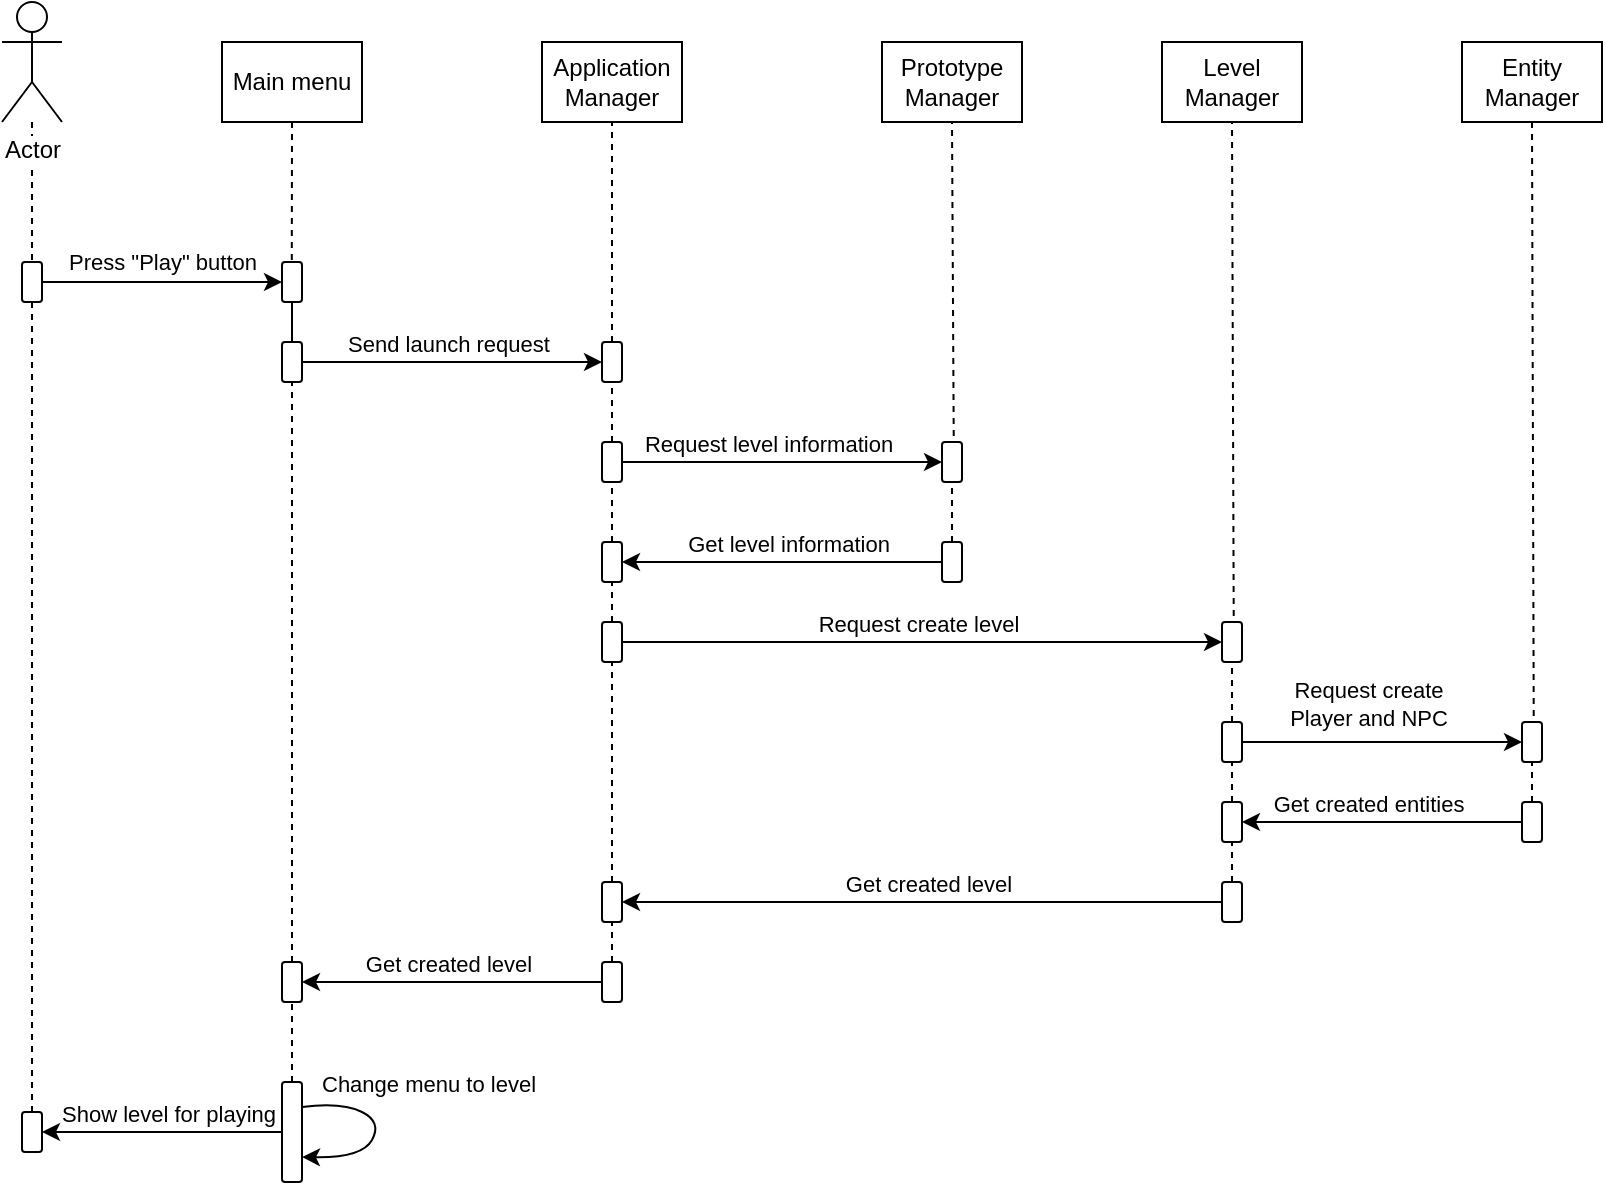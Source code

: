 <mxfile version="13.1.11" type="device"><diagram id="T6503_dmNeetgl2LoNxS" name="Page-1"><mxGraphModel dx="1185" dy="688" grid="1" gridSize="10" guides="1" tooltips="1" connect="1" arrows="1" fold="1" page="1" pageScale="1" pageWidth="850" pageHeight="1100" math="0" shadow="0"><root><mxCell id="0"/><mxCell id="1" parent="0"/><mxCell id="adzDqHzxtrocuKzsu6gq-11" style="edgeStyle=orthogonalEdgeStyle;rounded=0;orthogonalLoop=1;jettySize=auto;html=1;entryX=0;entryY=0.5;entryDx=0;entryDy=0;exitX=1;exitY=0.5;exitDx=0;exitDy=0;" edge="1" parent="1" source="adzDqHzxtrocuKzsu6gq-78" target="adzDqHzxtrocuKzsu6gq-10"><mxGeometry relative="1" as="geometry"><mxPoint x="250" y="270" as="targetPoint"/><mxPoint x="140" y="280" as="sourcePoint"/></mxGeometry></mxCell><mxCell id="adzDqHzxtrocuKzsu6gq-12" value="Press &quot;Play&quot; button" style="edgeLabel;html=1;align=center;verticalAlign=middle;resizable=0;points=[];" vertex="1" connectable="0" parent="adzDqHzxtrocuKzsu6gq-11"><mxGeometry x="0.282" y="1" relative="1" as="geometry"><mxPoint x="-17.14" y="-9" as="offset"/></mxGeometry></mxCell><mxCell id="adzDqHzxtrocuKzsu6gq-10" value="" style="rounded=1;whiteSpace=wrap;html=1;" vertex="1" parent="1"><mxGeometry x="250" y="270" width="10" height="20" as="geometry"/></mxCell><mxCell id="adzDqHzxtrocuKzsu6gq-14" value="Main menu" style="rounded=0;whiteSpace=wrap;html=1;" vertex="1" parent="1"><mxGeometry x="220" y="160" width="70" height="40" as="geometry"/></mxCell><mxCell id="adzDqHzxtrocuKzsu6gq-16" value="" style="endArrow=none;dashed=1;html=1;entryX=0.5;entryY=1;entryDx=0;entryDy=0;exitX=0.49;exitY=-0.05;exitDx=0;exitDy=0;exitPerimeter=0;" edge="1" parent="1" source="adzDqHzxtrocuKzsu6gq-10" target="adzDqHzxtrocuKzsu6gq-14"><mxGeometry width="50" height="50" relative="1" as="geometry"><mxPoint x="320" y="370" as="sourcePoint"/><mxPoint x="370" y="320" as="targetPoint"/></mxGeometry></mxCell><mxCell id="adzDqHzxtrocuKzsu6gq-17" value="" style="rounded=1;whiteSpace=wrap;html=1;" vertex="1" parent="1"><mxGeometry x="250" y="310" width="10" height="20" as="geometry"/></mxCell><mxCell id="adzDqHzxtrocuKzsu6gq-18" value="" style="endArrow=none;html=1;entryX=0.5;entryY=1;entryDx=0;entryDy=0;exitX=0.5;exitY=0;exitDx=0;exitDy=0;" edge="1" parent="1" source="adzDqHzxtrocuKzsu6gq-17" target="adzDqHzxtrocuKzsu6gq-10"><mxGeometry width="50" height="50" relative="1" as="geometry"><mxPoint x="320" y="370" as="sourcePoint"/><mxPoint x="370" y="320" as="targetPoint"/></mxGeometry></mxCell><mxCell id="adzDqHzxtrocuKzsu6gq-19" value="" style="rounded=1;whiteSpace=wrap;html=1;" vertex="1" parent="1"><mxGeometry x="410" y="310" width="10" height="20" as="geometry"/></mxCell><mxCell id="adzDqHzxtrocuKzsu6gq-20" value="" style="endArrow=classic;html=1;exitX=1;exitY=0.5;exitDx=0;exitDy=0;entryX=0;entryY=0.5;entryDx=0;entryDy=0;" edge="1" parent="1" source="adzDqHzxtrocuKzsu6gq-17" target="adzDqHzxtrocuKzsu6gq-19"><mxGeometry width="50" height="50" relative="1" as="geometry"><mxPoint x="320" y="370" as="sourcePoint"/><mxPoint x="350" y="320" as="targetPoint"/></mxGeometry></mxCell><mxCell id="adzDqHzxtrocuKzsu6gq-23" value="Send launch request " style="edgeLabel;html=1;align=center;verticalAlign=middle;resizable=0;points=[];" vertex="1" connectable="0" parent="1"><mxGeometry x="350.003" y="320" as="geometry"><mxPoint x="-17.14" y="-9" as="offset"/></mxGeometry></mxCell><mxCell id="adzDqHzxtrocuKzsu6gq-24" value="Application Manager" style="rounded=0;whiteSpace=wrap;html=1;" vertex="1" parent="1"><mxGeometry x="380" y="160" width="70" height="40" as="geometry"/></mxCell><mxCell id="adzDqHzxtrocuKzsu6gq-25" value="" style="endArrow=none;dashed=1;html=1;entryX=0.5;entryY=1;entryDx=0;entryDy=0;exitX=0.5;exitY=0;exitDx=0;exitDy=0;" edge="1" parent="1" source="adzDqHzxtrocuKzsu6gq-19" target="adzDqHzxtrocuKzsu6gq-24"><mxGeometry width="50" height="50" relative="1" as="geometry"><mxPoint x="264.9" y="279" as="sourcePoint"/><mxPoint x="265" y="210" as="targetPoint"/></mxGeometry></mxCell><mxCell id="adzDqHzxtrocuKzsu6gq-26" value="Prototype Manager" style="rounded=0;whiteSpace=wrap;html=1;" vertex="1" parent="1"><mxGeometry x="550" y="160" width="70" height="40" as="geometry"/></mxCell><mxCell id="adzDqHzxtrocuKzsu6gq-27" value="" style="rounded=1;whiteSpace=wrap;html=1;" vertex="1" parent="1"><mxGeometry x="410" y="360" width="10" height="20" as="geometry"/></mxCell><mxCell id="adzDqHzxtrocuKzsu6gq-28" value="" style="rounded=1;whiteSpace=wrap;html=1;" vertex="1" parent="1"><mxGeometry x="580" y="360" width="10" height="20" as="geometry"/></mxCell><mxCell id="adzDqHzxtrocuKzsu6gq-29" value="Request level information" style="edgeLabel;html=1;align=center;verticalAlign=middle;resizable=0;points=[];" vertex="1" connectable="0" parent="1"><mxGeometry x="510.003" y="370" as="geometry"><mxPoint x="-17.14" y="-9" as="offset"/></mxGeometry></mxCell><mxCell id="adzDqHzxtrocuKzsu6gq-30" value="" style="endArrow=none;dashed=1;html=1;entryX=0.5;entryY=1;entryDx=0;entryDy=0;exitX=0.586;exitY=-0.15;exitDx=0;exitDy=0;exitPerimeter=0;" edge="1" parent="1" source="adzDqHzxtrocuKzsu6gq-28" target="adzDqHzxtrocuKzsu6gq-26"><mxGeometry width="50" height="50" relative="1" as="geometry"><mxPoint x="425" y="320" as="sourcePoint"/><mxPoint x="425" y="210" as="targetPoint"/></mxGeometry></mxCell><mxCell id="adzDqHzxtrocuKzsu6gq-32" value="" style="endArrow=classic;html=1;entryX=0;entryY=0.5;entryDx=0;entryDy=0;exitX=1;exitY=0.5;exitDx=0;exitDy=0;" edge="1" parent="1" source="adzDqHzxtrocuKzsu6gq-27" target="adzDqHzxtrocuKzsu6gq-28"><mxGeometry width="50" height="50" relative="1" as="geometry"><mxPoint x="320" y="360" as="sourcePoint"/><mxPoint x="370" y="310" as="targetPoint"/></mxGeometry></mxCell><mxCell id="adzDqHzxtrocuKzsu6gq-33" value="" style="endArrow=none;dashed=1;html=1;entryX=0.5;entryY=1;entryDx=0;entryDy=0;exitX=0.5;exitY=0;exitDx=0;exitDy=0;" edge="1" parent="1" source="adzDqHzxtrocuKzsu6gq-27" target="adzDqHzxtrocuKzsu6gq-19"><mxGeometry width="50" height="50" relative="1" as="geometry"><mxPoint x="320" y="360" as="sourcePoint"/><mxPoint x="370" y="310" as="targetPoint"/></mxGeometry></mxCell><mxCell id="adzDqHzxtrocuKzsu6gq-34" value="" style="rounded=1;whiteSpace=wrap;html=1;" vertex="1" parent="1"><mxGeometry x="410" y="410" width="10" height="20" as="geometry"/></mxCell><mxCell id="adzDqHzxtrocuKzsu6gq-35" value="" style="rounded=1;whiteSpace=wrap;html=1;" vertex="1" parent="1"><mxGeometry x="580" y="410" width="10" height="20" as="geometry"/></mxCell><mxCell id="adzDqHzxtrocuKzsu6gq-36" value="" style="endArrow=classic;html=1;entryX=1;entryY=0.5;entryDx=0;entryDy=0;exitX=0;exitY=0.5;exitDx=0;exitDy=0;" edge="1" parent="1" source="adzDqHzxtrocuKzsu6gq-35" target="adzDqHzxtrocuKzsu6gq-34"><mxGeometry width="50" height="50" relative="1" as="geometry"><mxPoint x="430" y="380" as="sourcePoint"/><mxPoint x="590" y="380" as="targetPoint"/></mxGeometry></mxCell><mxCell id="adzDqHzxtrocuKzsu6gq-37" value="" style="endArrow=none;dashed=1;html=1;entryX=0.5;entryY=1;entryDx=0;entryDy=0;exitX=0.5;exitY=0;exitDx=0;exitDy=0;" edge="1" parent="1" source="adzDqHzxtrocuKzsu6gq-34" target="adzDqHzxtrocuKzsu6gq-27"><mxGeometry width="50" height="50" relative="1" as="geometry"><mxPoint x="320" y="410" as="sourcePoint"/><mxPoint x="370" y="360" as="targetPoint"/></mxGeometry></mxCell><mxCell id="adzDqHzxtrocuKzsu6gq-39" value="" style="endArrow=none;dashed=1;html=1;entryX=0.5;entryY=1;entryDx=0;entryDy=0;exitX=0.5;exitY=0;exitDx=0;exitDy=0;" edge="1" parent="1" source="adzDqHzxtrocuKzsu6gq-35" target="adzDqHzxtrocuKzsu6gq-28"><mxGeometry width="50" height="50" relative="1" as="geometry"><mxPoint x="425" y="370" as="sourcePoint"/><mxPoint x="425" y="340" as="targetPoint"/></mxGeometry></mxCell><mxCell id="adzDqHzxtrocuKzsu6gq-40" value="Get level information" style="edgeLabel;html=1;align=center;verticalAlign=middle;resizable=0;points=[];" vertex="1" connectable="0" parent="1"><mxGeometry x="520.003" y="420" as="geometry"><mxPoint x="-17.14" y="-9" as="offset"/></mxGeometry></mxCell><mxCell id="adzDqHzxtrocuKzsu6gq-41" value="Level Manager" style="rounded=0;whiteSpace=wrap;html=1;" vertex="1" parent="1"><mxGeometry x="690" y="160" width="70" height="40" as="geometry"/></mxCell><mxCell id="adzDqHzxtrocuKzsu6gq-42" value="" style="rounded=1;whiteSpace=wrap;html=1;" vertex="1" parent="1"><mxGeometry x="720" y="450" width="10" height="20" as="geometry"/></mxCell><mxCell id="adzDqHzxtrocuKzsu6gq-43" value="" style="endArrow=none;dashed=1;html=1;entryX=0.5;entryY=1;entryDx=0;entryDy=0;exitX=0.586;exitY=-0.15;exitDx=0;exitDy=0;exitPerimeter=0;" edge="1" parent="1" source="adzDqHzxtrocuKzsu6gq-42" target="adzDqHzxtrocuKzsu6gq-41"><mxGeometry width="50" height="50" relative="1" as="geometry"><mxPoint x="565" y="320" as="sourcePoint"/><mxPoint x="565" y="210" as="targetPoint"/></mxGeometry></mxCell><mxCell id="adzDqHzxtrocuKzsu6gq-44" value="" style="rounded=1;whiteSpace=wrap;html=1;" vertex="1" parent="1"><mxGeometry x="720" y="500" width="10" height="20" as="geometry"/></mxCell><mxCell id="adzDqHzxtrocuKzsu6gq-45" value="" style="endArrow=none;dashed=1;html=1;entryX=0.5;entryY=1;entryDx=0;entryDy=0;exitX=0.5;exitY=0;exitDx=0;exitDy=0;" edge="1" parent="1" source="adzDqHzxtrocuKzsu6gq-44" target="adzDqHzxtrocuKzsu6gq-42"><mxGeometry width="50" height="50" relative="1" as="geometry"><mxPoint x="565" y="460" as="sourcePoint"/><mxPoint x="565" y="430" as="targetPoint"/></mxGeometry></mxCell><mxCell id="adzDqHzxtrocuKzsu6gq-46" value="" style="rounded=1;whiteSpace=wrap;html=1;" vertex="1" parent="1"><mxGeometry x="410" y="450" width="10" height="20" as="geometry"/></mxCell><mxCell id="adzDqHzxtrocuKzsu6gq-47" value="" style="rounded=1;whiteSpace=wrap;html=1;" vertex="1" parent="1"><mxGeometry x="410" y="620" width="10" height="20" as="geometry"/></mxCell><mxCell id="adzDqHzxtrocuKzsu6gq-48" value="" style="endArrow=none;dashed=1;html=1;entryX=0.5;entryY=1;entryDx=0;entryDy=0;exitX=0.5;exitY=0;exitDx=0;exitDy=0;" edge="1" parent="1" source="adzDqHzxtrocuKzsu6gq-64" target="adzDqHzxtrocuKzsu6gq-46"><mxGeometry width="50" height="50" relative="1" as="geometry"><mxPoint x="320" y="500" as="sourcePoint"/><mxPoint x="370" y="450" as="targetPoint"/></mxGeometry></mxCell><mxCell id="adzDqHzxtrocuKzsu6gq-49" value="" style="endArrow=none;dashed=1;html=1;entryX=0.5;entryY=1;entryDx=0;entryDy=0;exitX=0.5;exitY=0;exitDx=0;exitDy=0;" edge="1" parent="1" source="adzDqHzxtrocuKzsu6gq-46" target="adzDqHzxtrocuKzsu6gq-34"><mxGeometry width="50" height="50" relative="1" as="geometry"><mxPoint x="425" y="420" as="sourcePoint"/><mxPoint x="425" y="390" as="targetPoint"/></mxGeometry></mxCell><mxCell id="adzDqHzxtrocuKzsu6gq-50" value="" style="endArrow=classic;html=1;entryX=0;entryY=0.5;entryDx=0;entryDy=0;exitX=1;exitY=0.5;exitDx=0;exitDy=0;" edge="1" parent="1" source="adzDqHzxtrocuKzsu6gq-46" target="adzDqHzxtrocuKzsu6gq-42"><mxGeometry width="50" height="50" relative="1" as="geometry"><mxPoint x="430" y="380" as="sourcePoint"/><mxPoint x="590" y="380" as="targetPoint"/></mxGeometry></mxCell><mxCell id="adzDqHzxtrocuKzsu6gq-51" value="" style="endArrow=classic;html=1;entryX=0;entryY=0.5;entryDx=0;entryDy=0;exitX=1;exitY=0.5;exitDx=0;exitDy=0;" edge="1" parent="1" source="adzDqHzxtrocuKzsu6gq-44" target="adzDqHzxtrocuKzsu6gq-55"><mxGeometry width="50" height="50" relative="1" as="geometry"><mxPoint x="440" y="390" as="sourcePoint"/><mxPoint x="600" y="390" as="targetPoint"/></mxGeometry></mxCell><mxCell id="adzDqHzxtrocuKzsu6gq-52" value="Request create level" style="edgeLabel;html=1;align=center;verticalAlign=middle;resizable=0;points=[];" vertex="1" connectable="0" parent="1"><mxGeometry x="585.003" y="460" as="geometry"><mxPoint x="-17.14" y="-9" as="offset"/></mxGeometry></mxCell><mxCell id="adzDqHzxtrocuKzsu6gq-53" value="Request create &lt;br&gt;Player and NPC" style="edgeLabel;html=1;align=center;verticalAlign=middle;resizable=0;points=[];" vertex="1" connectable="0" parent="1"><mxGeometry x="810.003" y="500" as="geometry"><mxPoint x="-17.14" y="-9" as="offset"/></mxGeometry></mxCell><mxCell id="adzDqHzxtrocuKzsu6gq-54" value="Entity Manager" style="rounded=0;whiteSpace=wrap;html=1;" vertex="1" parent="1"><mxGeometry x="840" y="160" width="70" height="40" as="geometry"/></mxCell><mxCell id="adzDqHzxtrocuKzsu6gq-55" value="" style="rounded=1;whiteSpace=wrap;html=1;" vertex="1" parent="1"><mxGeometry x="870" y="500" width="10" height="20" as="geometry"/></mxCell><mxCell id="adzDqHzxtrocuKzsu6gq-56" value="" style="endArrow=none;dashed=1;html=1;entryX=0.5;entryY=1;entryDx=0;entryDy=0;exitX=0.586;exitY=-0.15;exitDx=0;exitDy=0;exitPerimeter=0;" edge="1" parent="1" source="adzDqHzxtrocuKzsu6gq-55" target="adzDqHzxtrocuKzsu6gq-54"><mxGeometry width="50" height="50" relative="1" as="geometry"><mxPoint x="715" y="320" as="sourcePoint"/><mxPoint x="715" y="210" as="targetPoint"/></mxGeometry></mxCell><mxCell id="adzDqHzxtrocuKzsu6gq-57" value="" style="rounded=1;whiteSpace=wrap;html=1;" vertex="1" parent="1"><mxGeometry x="870" y="540" width="10" height="20" as="geometry"/></mxCell><mxCell id="adzDqHzxtrocuKzsu6gq-58" value="" style="endArrow=none;dashed=1;html=1;entryX=0.5;entryY=1;entryDx=0;entryDy=0;exitX=0.5;exitY=0;exitDx=0;exitDy=0;" edge="1" parent="1" source="adzDqHzxtrocuKzsu6gq-57" target="adzDqHzxtrocuKzsu6gq-55"><mxGeometry width="50" height="50" relative="1" as="geometry"><mxPoint x="715" y="510" as="sourcePoint"/><mxPoint x="715" y="480" as="targetPoint"/></mxGeometry></mxCell><mxCell id="adzDqHzxtrocuKzsu6gq-59" value="" style="rounded=1;whiteSpace=wrap;html=1;" vertex="1" parent="1"><mxGeometry x="720" y="540" width="10" height="20" as="geometry"/></mxCell><mxCell id="adzDqHzxtrocuKzsu6gq-60" value="" style="rounded=1;whiteSpace=wrap;html=1;" vertex="1" parent="1"><mxGeometry x="250" y="620" width="10" height="20" as="geometry"/></mxCell><mxCell id="adzDqHzxtrocuKzsu6gq-61" value="" style="endArrow=classic;html=1;entryX=1;entryY=0.5;entryDx=0;entryDy=0;exitX=0;exitY=0.5;exitDx=0;exitDy=0;" edge="1" parent="1" source="adzDqHzxtrocuKzsu6gq-57" target="adzDqHzxtrocuKzsu6gq-59"><mxGeometry width="50" height="50" relative="1" as="geometry"><mxPoint x="440" y="430" as="sourcePoint"/><mxPoint x="600" y="430" as="targetPoint"/></mxGeometry></mxCell><mxCell id="adzDqHzxtrocuKzsu6gq-62" value="Get created entities" style="edgeLabel;html=1;align=center;verticalAlign=middle;resizable=0;points=[];" vertex="1" connectable="0" parent="1"><mxGeometry x="810.003" y="550" as="geometry"><mxPoint x="-17.14" y="-9" as="offset"/></mxGeometry></mxCell><mxCell id="adzDqHzxtrocuKzsu6gq-63" value="" style="rounded=1;whiteSpace=wrap;html=1;" vertex="1" parent="1"><mxGeometry x="720" y="580" width="10" height="20" as="geometry"/></mxCell><mxCell id="adzDqHzxtrocuKzsu6gq-64" value="" style="rounded=1;whiteSpace=wrap;html=1;" vertex="1" parent="1"><mxGeometry x="410" y="580" width="10" height="20" as="geometry"/></mxCell><mxCell id="adzDqHzxtrocuKzsu6gq-65" value="" style="endArrow=classic;html=1;entryX=1;entryY=0.5;entryDx=0;entryDy=0;exitX=0;exitY=0.5;exitDx=0;exitDy=0;" edge="1" parent="1" source="adzDqHzxtrocuKzsu6gq-63" target="adzDqHzxtrocuKzsu6gq-64"><mxGeometry width="50" height="50" relative="1" as="geometry"><mxPoint x="440" y="470" as="sourcePoint"/><mxPoint x="600" y="470" as="targetPoint"/></mxGeometry></mxCell><mxCell id="adzDqHzxtrocuKzsu6gq-66" value="Get created level" style="edgeLabel;html=1;align=center;verticalAlign=middle;resizable=0;points=[];" vertex="1" connectable="0" parent="1"><mxGeometry x="590.003" y="590" as="geometry"><mxPoint x="-17.14" y="-9" as="offset"/></mxGeometry></mxCell><mxCell id="adzDqHzxtrocuKzsu6gq-67" value="" style="endArrow=none;dashed=1;html=1;entryX=0.5;entryY=1;entryDx=0;entryDy=0;" edge="1" parent="1" target="adzDqHzxtrocuKzsu6gq-44"><mxGeometry width="50" height="50" relative="1" as="geometry"><mxPoint x="725" y="540" as="sourcePoint"/><mxPoint x="680" y="520" as="targetPoint"/></mxGeometry></mxCell><mxCell id="adzDqHzxtrocuKzsu6gq-69" value="" style="endArrow=none;dashed=1;html=1;entryX=0.5;entryY=1;entryDx=0;entryDy=0;exitX=0.5;exitY=0;exitDx=0;exitDy=0;" edge="1" parent="1" source="adzDqHzxtrocuKzsu6gq-63" target="adzDqHzxtrocuKzsu6gq-59"><mxGeometry width="50" height="50" relative="1" as="geometry"><mxPoint x="745" y="520" as="sourcePoint"/><mxPoint x="745" y="490" as="targetPoint"/></mxGeometry></mxCell><mxCell id="adzDqHzxtrocuKzsu6gq-70" value="" style="endArrow=none;dashed=1;html=1;entryX=0.5;entryY=1;entryDx=0;entryDy=0;exitX=0.5;exitY=0;exitDx=0;exitDy=0;" edge="1" parent="1" source="adzDqHzxtrocuKzsu6gq-47" target="adzDqHzxtrocuKzsu6gq-64"><mxGeometry width="50" height="50" relative="1" as="geometry"><mxPoint x="470" y="530" as="sourcePoint"/><mxPoint x="470" y="500" as="targetPoint"/></mxGeometry></mxCell><mxCell id="adzDqHzxtrocuKzsu6gq-75" value="" style="endArrow=none;dashed=1;html=1;entryX=0.5;entryY=1;entryDx=0;entryDy=0;exitX=0.5;exitY=0;exitDx=0;exitDy=0;" edge="1" parent="1" source="adzDqHzxtrocuKzsu6gq-60" target="adzDqHzxtrocuKzsu6gq-17"><mxGeometry width="50" height="50" relative="1" as="geometry"><mxPoint x="765" y="540" as="sourcePoint"/><mxPoint x="765" y="510" as="targetPoint"/></mxGeometry></mxCell><mxCell id="adzDqHzxtrocuKzsu6gq-76" value="" style="endArrow=classic;html=1;entryX=1;entryY=0.5;entryDx=0;entryDy=0;exitX=0;exitY=0.5;exitDx=0;exitDy=0;" edge="1" parent="1" source="adzDqHzxtrocuKzsu6gq-47" target="adzDqHzxtrocuKzsu6gq-60"><mxGeometry width="50" height="50" relative="1" as="geometry"><mxPoint x="590" y="430" as="sourcePoint"/><mxPoint x="430" y="430" as="targetPoint"/></mxGeometry></mxCell><mxCell id="adzDqHzxtrocuKzsu6gq-77" value="Get created level" style="edgeLabel;html=1;align=center;verticalAlign=middle;resizable=0;points=[];" vertex="1" connectable="0" parent="1"><mxGeometry x="350.003" y="630" as="geometry"><mxPoint x="-17.14" y="-9" as="offset"/></mxGeometry></mxCell><mxCell id="adzDqHzxtrocuKzsu6gq-78" value="" style="rounded=1;whiteSpace=wrap;html=1;" vertex="1" parent="1"><mxGeometry x="120" y="270" width="10" height="20" as="geometry"/></mxCell><mxCell id="adzDqHzxtrocuKzsu6gq-79" value="" style="rounded=1;whiteSpace=wrap;html=1;" vertex="1" parent="1"><mxGeometry x="250" y="680" width="10" height="50" as="geometry"/></mxCell><mxCell id="adzDqHzxtrocuKzsu6gq-80" value="" style="curved=1;endArrow=classic;html=1;exitX=1;exitY=0.25;exitDx=0;exitDy=0;entryX=1;entryY=0.75;entryDx=0;entryDy=0;" edge="1" parent="1" source="adzDqHzxtrocuKzsu6gq-79" target="adzDqHzxtrocuKzsu6gq-79"><mxGeometry width="50" height="50" relative="1" as="geometry"><mxPoint x="380" y="690" as="sourcePoint"/><mxPoint x="430" y="640" as="targetPoint"/><Array as="points"><mxPoint x="280" y="690"/><mxPoint x="300" y="700"/><mxPoint x="290" y="718"/></Array></mxGeometry></mxCell><mxCell id="adzDqHzxtrocuKzsu6gq-81" value="Change menu to level" style="edgeLabel;html=1;align=center;verticalAlign=middle;resizable=0;points=[];" vertex="1" connectable="0" parent="1"><mxGeometry x="340.003" y="690" as="geometry"><mxPoint x="-17.14" y="-9" as="offset"/></mxGeometry></mxCell><mxCell id="adzDqHzxtrocuKzsu6gq-82" value="" style="endArrow=none;dashed=1;html=1;entryX=0.5;entryY=1;entryDx=0;entryDy=0;exitX=0.5;exitY=0;exitDx=0;exitDy=0;" edge="1" parent="1" source="adzDqHzxtrocuKzsu6gq-79" target="adzDqHzxtrocuKzsu6gq-60"><mxGeometry width="50" height="50" relative="1" as="geometry"><mxPoint x="425" y="630" as="sourcePoint"/><mxPoint x="425" y="610" as="targetPoint"/></mxGeometry></mxCell><mxCell id="adzDqHzxtrocuKzsu6gq-83" value="" style="rounded=1;whiteSpace=wrap;html=1;" vertex="1" parent="1"><mxGeometry x="120" y="695" width="10" height="20" as="geometry"/></mxCell><mxCell id="adzDqHzxtrocuKzsu6gq-84" value="" style="endArrow=none;dashed=1;html=1;entryX=0.5;entryY=1;entryDx=0;entryDy=0;exitX=0.5;exitY=0;exitDx=0;exitDy=0;" edge="1" parent="1" source="adzDqHzxtrocuKzsu6gq-83" target="adzDqHzxtrocuKzsu6gq-78"><mxGeometry width="50" height="50" relative="1" as="geometry"><mxPoint x="265" y="630" as="sourcePoint"/><mxPoint x="265" y="340" as="targetPoint"/></mxGeometry></mxCell><mxCell id="adzDqHzxtrocuKzsu6gq-85" value="" style="endArrow=none;dashed=1;html=1;entryX=0.5;entryY=0;entryDx=0;entryDy=0;" edge="1" parent="1" source="adzDqHzxtrocuKzsu6gq-1" target="adzDqHzxtrocuKzsu6gq-78"><mxGeometry width="50" height="50" relative="1" as="geometry"><mxPoint x="275" y="640" as="sourcePoint"/><mxPoint x="275" y="350" as="targetPoint"/></mxGeometry></mxCell><mxCell id="adzDqHzxtrocuKzsu6gq-1" value="Actor" style="shape=umlActor;verticalLabelPosition=bottom;labelBackgroundColor=#ffffff;verticalAlign=top;html=1;outlineConnect=0;" vertex="1" parent="1"><mxGeometry x="110" y="140" width="30" height="60" as="geometry"/></mxCell><mxCell id="adzDqHzxtrocuKzsu6gq-86" value="" style="endArrow=classic;html=1;entryX=1;entryY=0.5;entryDx=0;entryDy=0;" edge="1" parent="1" target="adzDqHzxtrocuKzsu6gq-83"><mxGeometry width="50" height="50" relative="1" as="geometry"><mxPoint x="250" y="705" as="sourcePoint"/><mxPoint x="140" y="704.71" as="targetPoint"/></mxGeometry></mxCell><mxCell id="adzDqHzxtrocuKzsu6gq-87" value="Show level for playing" style="edgeLabel;html=1;align=center;verticalAlign=middle;resizable=0;points=[];" vertex="1" connectable="0" parent="1"><mxGeometry x="210.003" y="705" as="geometry"><mxPoint x="-17.14" y="-9" as="offset"/></mxGeometry></mxCell></root></mxGraphModel></diagram></mxfile>